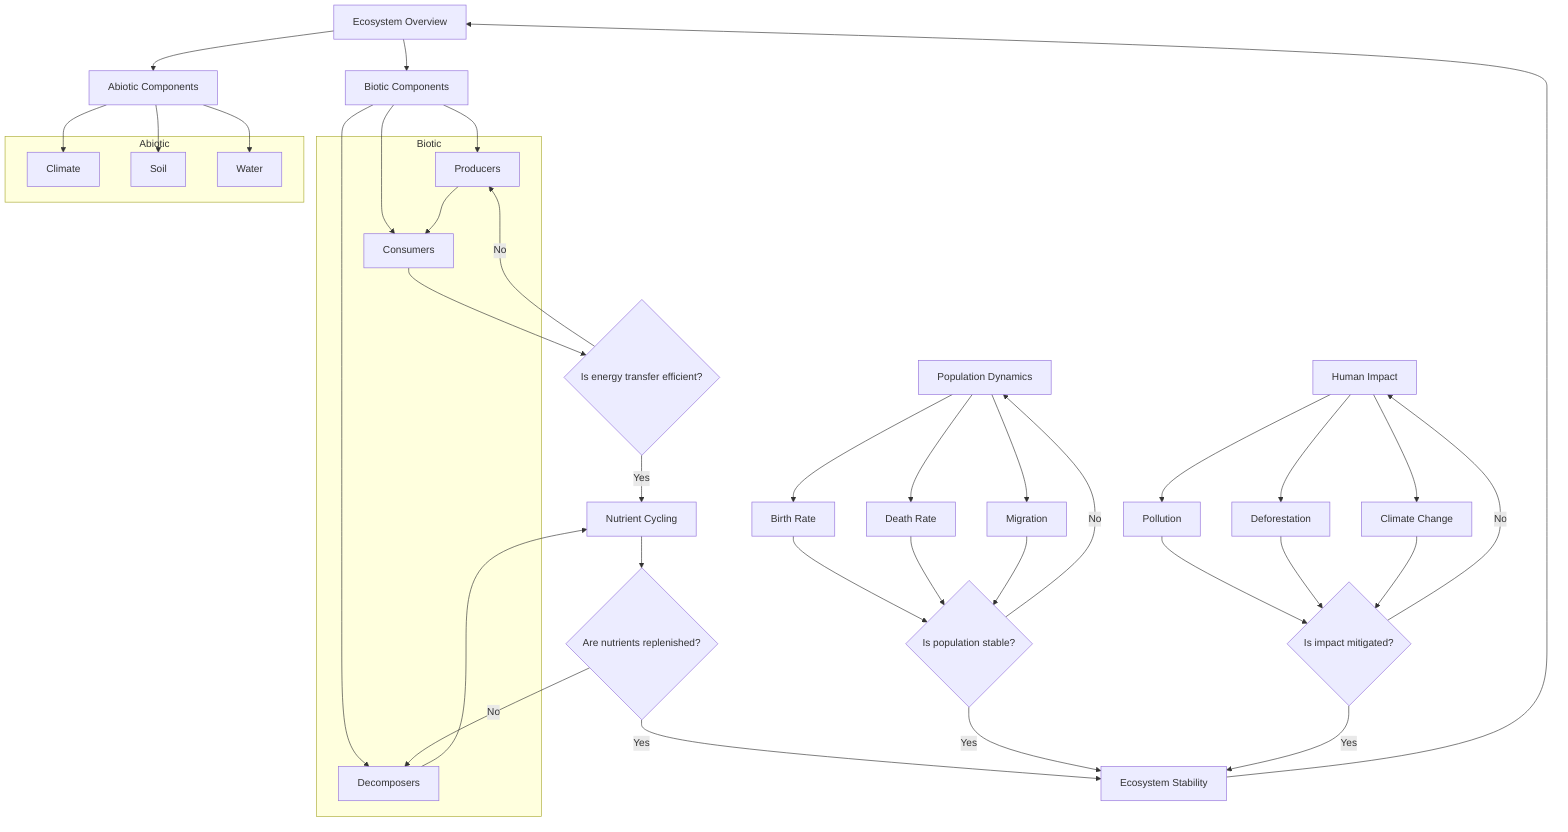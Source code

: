 flowchart TD
    A[Ecosystem Overview] --> B[Biotic Components]
    A --> C[Abiotic Components]
    
    subgraph Biotic
        B1[Producers]
        B2[Consumers]
        B3[Decomposers]
    end
    
    subgraph Abiotic
        C1[Climate]
        C2[Soil]
        C3[Water]
    end
    
    B --> B1
    B --> B2
    B --> B3
    
    C --> C1
    C --> C2
    C --> C3
    
    B1 --> B2
    B2 --> D{Is energy transfer efficient?}
    D -->|Yes| E[Nutrient Cycling]
    D -->|No| B1
    
    B3 --> E
    E --> F{Are nutrients replenished?}
    F -->|Yes| G[Ecosystem Stability]
    F -->|No| B3
    
    H[Population Dynamics] --> H1[Birth Rate]
    H --> H2[Death Rate]
    H --> H3[Migration]
    H1 --> I{Is population stable?}
    H2 --> I
    H3 --> I
    I -->|Yes| G
    I -->|No| H
    
    J[Human Impact] --> J1[Pollution]
    J --> J2[Deforestation]
    J --> J3[Climate Change]
    J1 --> K{Is impact mitigated?}
    J2 --> K
    J3 --> K
    K -->|Yes| G
    K -->|No| J
    
    G --> A